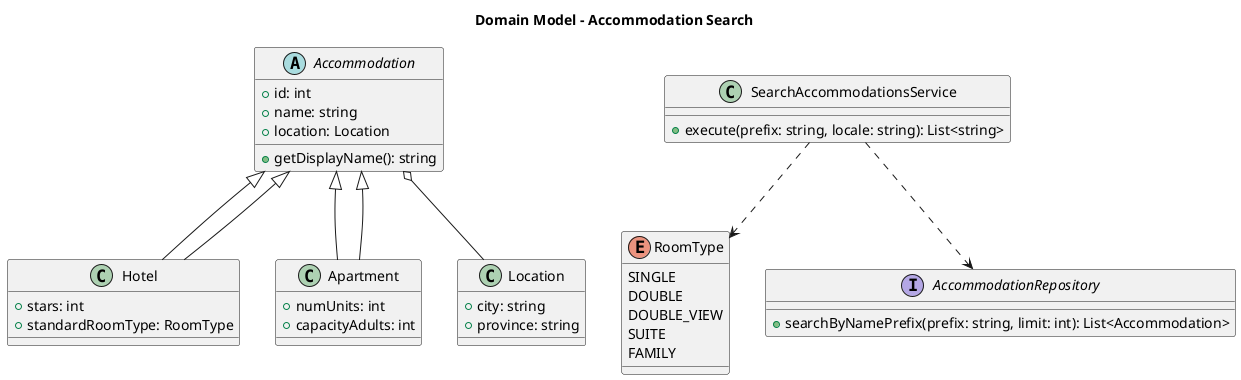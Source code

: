 @startuml
title Domain Model - Accommodation Search

abstract class Accommodation {
  +id: int
  +name: string
  +location: Location
  +getDisplayName(): string
}

class Hotel extends Accommodation {
  +stars: int
  +standardRoomType: RoomType
}

class Apartment extends Accommodation {
  +numUnits: int
  +capacityAdults: int
}

class Location {
  +city: string
  +province: string
}

enum RoomType {
  SINGLE
  DOUBLE
  DOUBLE_VIEW
  SUITE
  FAMILY
}

interface AccommodationRepository {
  +searchByNamePrefix(prefix: string, limit: int): List<Accommodation>
}

class SearchAccommodationsService {
  +execute(prefix: string, locale: string): List<string>
}

Accommodation <|-- Hotel
Accommodation <|-- Apartment
Accommodation o-- Location
SearchAccommodationsService ..> AccommodationRepository
SearchAccommodationsService ..> RoomType

@enduml


